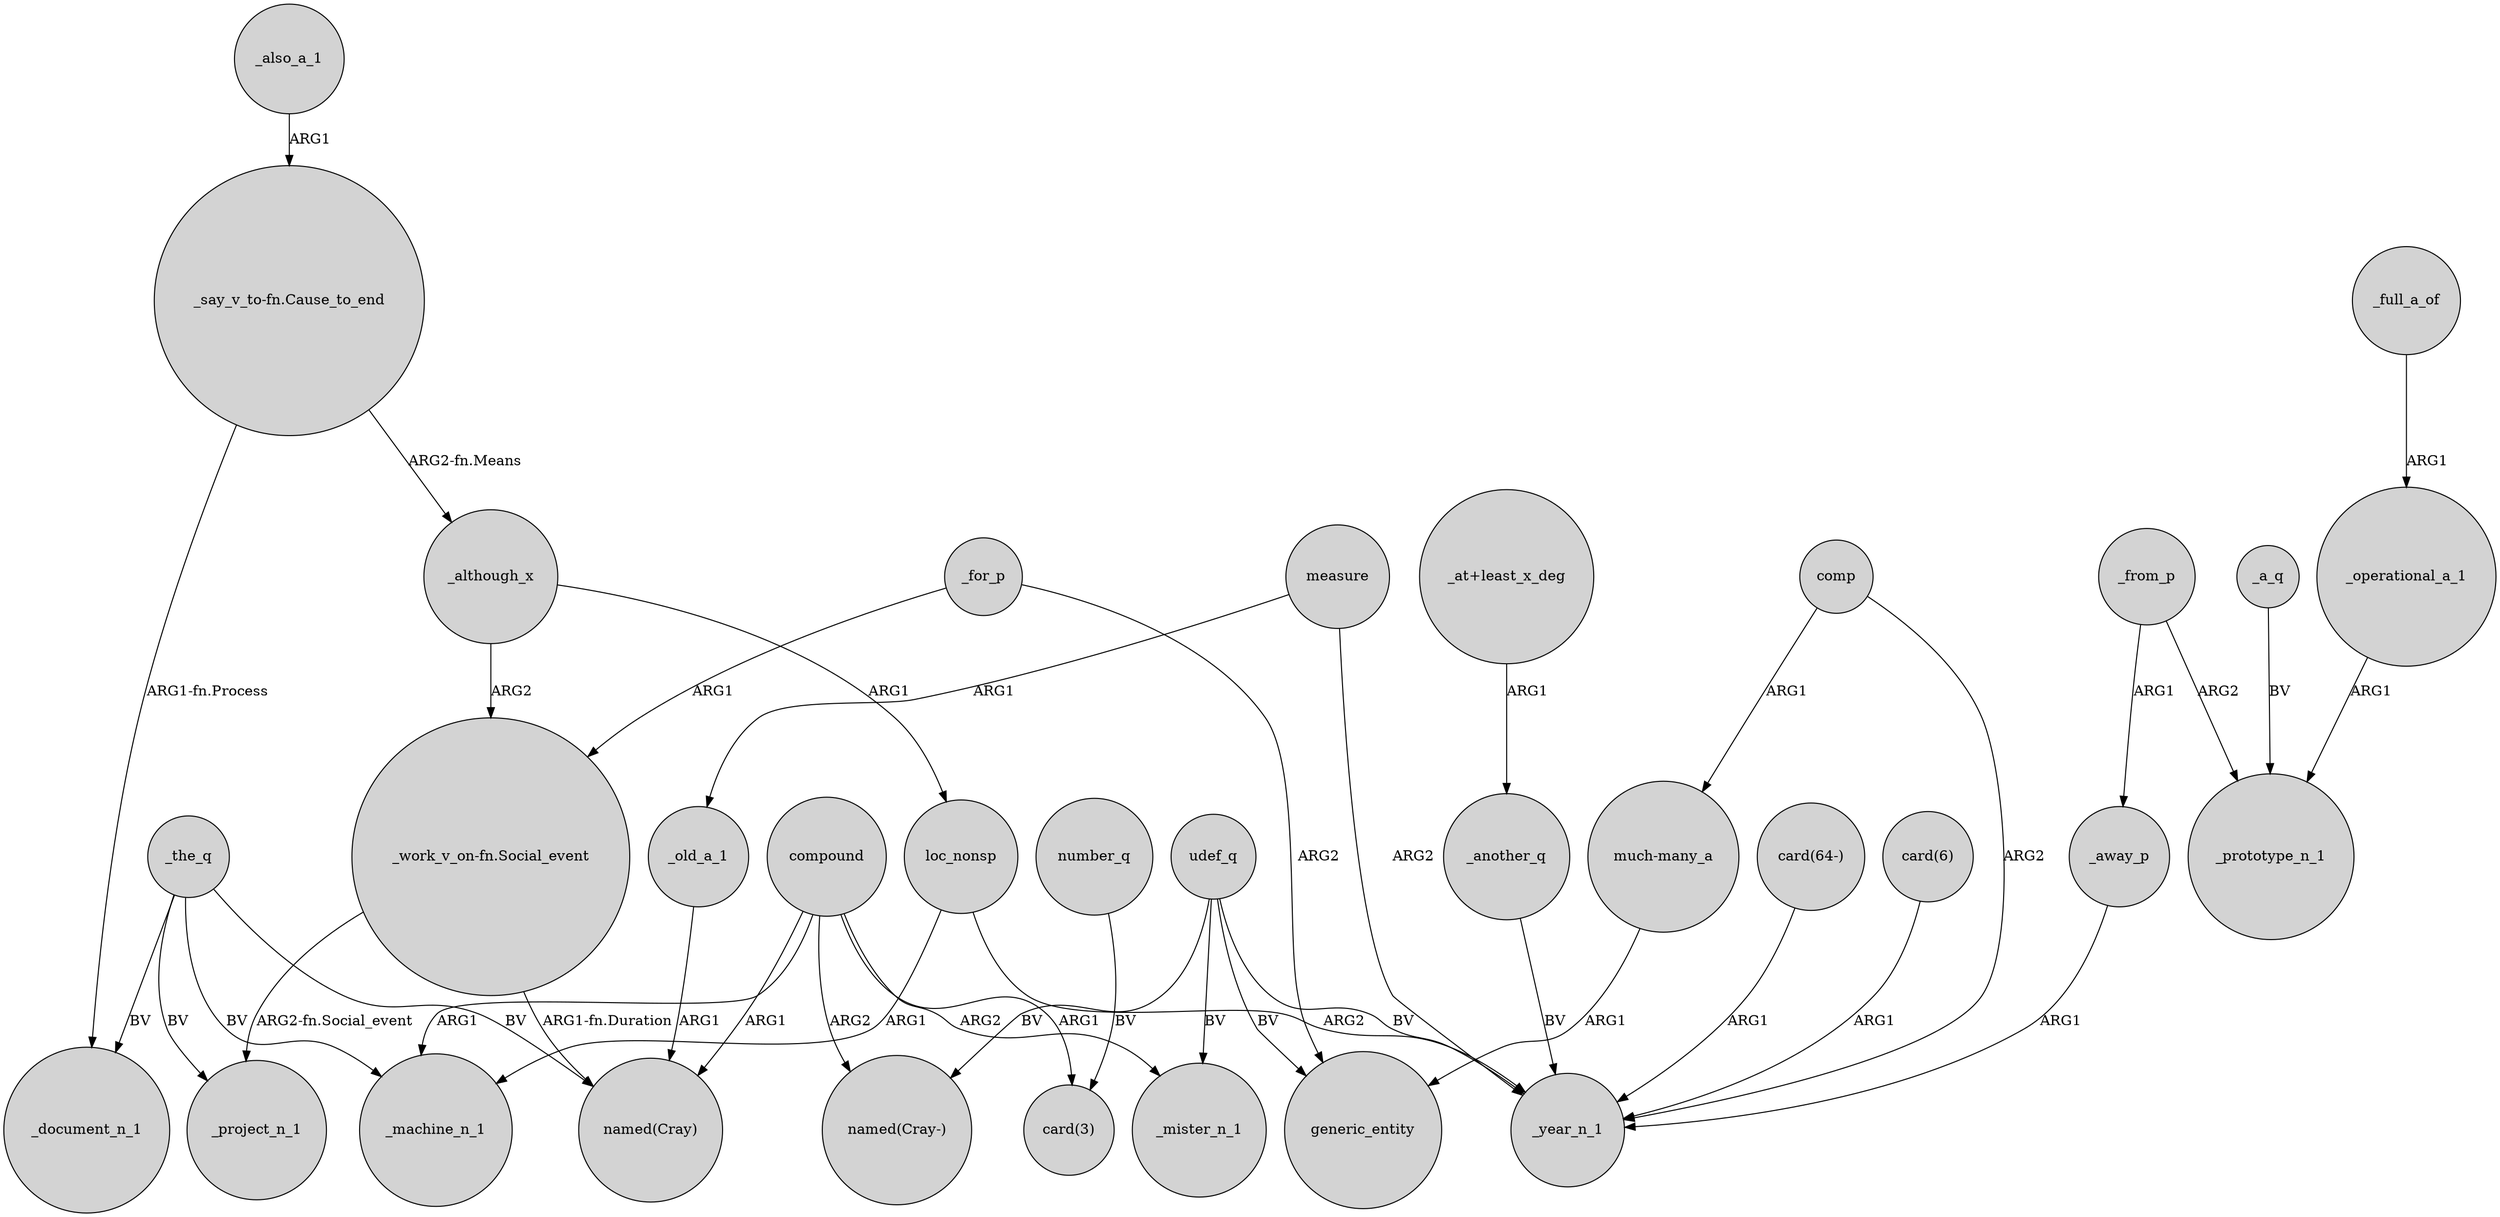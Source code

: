 digraph {
	node [shape=circle style=filled]
	udef_q -> "named(Cray-)" [label=BV]
	udef_q -> generic_entity [label=BV]
	_away_p -> _year_n_1 [label=ARG1]
	_a_q -> _prototype_n_1 [label=BV]
	"_work_v_on-fn.Social_event" -> "named(Cray)" [label="ARG1-fn.Duration"]
	_from_p -> _away_p [label=ARG1]
	loc_nonsp -> _machine_n_1 [label=ARG1]
	_old_a_1 -> "named(Cray)" [label=ARG1]
	_for_p -> generic_entity [label=ARG2]
	_also_a_1 -> "_say_v_to-fn.Cause_to_end" [label=ARG1]
	_from_p -> _prototype_n_1 [label=ARG2]
	compound -> "card(3)" [label=ARG1]
	_the_q -> _machine_n_1 [label=BV]
	"_at+least_x_deg" -> _another_q [label=ARG1]
	compound -> "named(Cray)" [label=ARG1]
	"card(6)" -> _year_n_1 [label=ARG1]
	udef_q -> _year_n_1 [label=BV]
	"_say_v_to-fn.Cause_to_end" -> _document_n_1 [label="ARG1-fn.Process"]
	compound -> _machine_n_1 [label=ARG1]
	udef_q -> _mister_n_1 [label=BV]
	_the_q -> _project_n_1 [label=BV]
	measure -> _year_n_1 [label=ARG2]
	comp -> "much-many_a" [label=ARG1]
	comp -> _year_n_1 [label=ARG2]
	_although_x -> "_work_v_on-fn.Social_event" [label=ARG2]
	_the_q -> "named(Cray)" [label=BV]
	measure -> _old_a_1 [label=ARG1]
	"card(64-)" -> _year_n_1 [label=ARG1]
	_operational_a_1 -> _prototype_n_1 [label=ARG1]
	compound -> _mister_n_1 [label=ARG2]
	_for_p -> "_work_v_on-fn.Social_event" [label=ARG1]
	_the_q -> _document_n_1 [label=BV]
	_although_x -> loc_nonsp [label=ARG1]
	compound -> "named(Cray-)" [label=ARG2]
	_another_q -> _year_n_1 [label=BV]
	"much-many_a" -> generic_entity [label=ARG1]
	loc_nonsp -> _year_n_1 [label=ARG2]
	"_say_v_to-fn.Cause_to_end" -> _although_x [label="ARG2-fn.Means"]
	"_work_v_on-fn.Social_event" -> _project_n_1 [label="ARG2-fn.Social_event"]
	_full_a_of -> _operational_a_1 [label=ARG1]
	number_q -> "card(3)" [label=BV]
}
